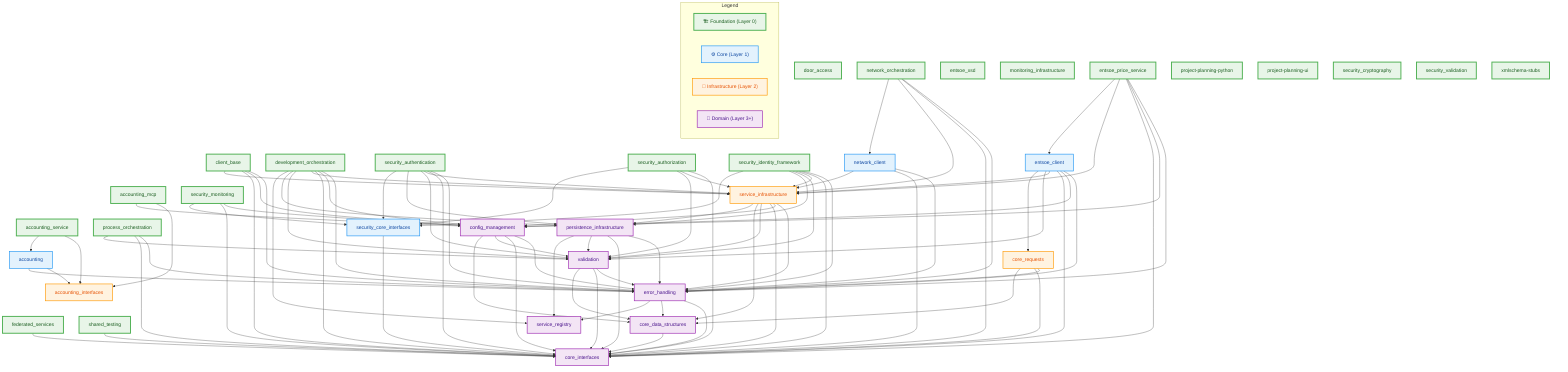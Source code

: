 graph TD
    %% Module Dependency Graph
    %% Auto-generated - do not edit manually
    %% Generated: 2025-08-12T21:28:48.480930+00:00

    %% Node Definitions
    %% Layer 0
    accounting_mcp[accounting_mcp]:::foundation
    accounting_service[accounting_service]:::foundation
    client_base[client_base]:::foundation
    development_orchestration[development_orchestration]:::foundation
    door_access[door_access]:::foundation
    entsoe_price_service[entsoe_price_service]:::foundation
    entsoe_xsd[entsoe_xsd]:::foundation
    federated_services[federated_services]:::foundation
    monitoring_infrastructure[monitoring_infrastructure]:::foundation
    network_orchestration[network_orchestration]:::foundation
    process_orchestration[process_orchestration]:::foundation
    project-planning-python[project-planning-python]:::foundation
    project-planning-ui[project-planning-ui]:::foundation
    security_authentication[security_authentication]:::foundation
    security_authorization[security_authorization]:::foundation
    security_cryptography[security_cryptography]:::foundation
    security_identity_framework[security_identity_framework]:::foundation
    security_monitoring[security_monitoring]:::foundation
    security_validation[security_validation]:::foundation
    shared_testing[shared_testing]:::foundation
    xmlschema-stubs[xmlschema-stubs]:::foundation

    %% Layer 1
    accounting[accounting]:::core
    entsoe_client[entsoe_client]:::core
    network_client[network_client]:::core
    security_core_interfaces[security_core_interfaces]:::core

    %% Layer 2
    accounting_interfaces[accounting_interfaces]:::infrastructure
    core_requests[core_requests]:::infrastructure
    service_infrastructure[service_infrastructure]:::infrastructure

    %% Layer 3
    config_management[config_management]:::domain
    persistence_infrastructure[persistence_infrastructure]:::domain

    %% Layer 4
    validation[validation]:::domain

    %% Layer 5
    error_handling[error_handling]:::domain

    %% Layer 6
    core_data_structures[core_data_structures]:::domain
    service_registry[service_registry]:::domain

    %% Layer 7
    core_interfaces[core_interfaces]:::domain

    %% Dependencies

    accounting --> accounting_interfaces
    accounting_mcp --> accounting_interfaces
    accounting_service --> accounting_interfaces
    accounting --> error_handling
    client_base --> error_handling
    config_management --> error_handling
    core_requests --> error_handling
    development_orchestration --> error_handling
    entsoe_client --> error_handling
    entsoe_price_service --> error_handling
    network_client --> error_handling
    network_orchestration --> error_handling
    persistence_infrastructure --> error_handling
    process_orchestration --> error_handling
    security_authentication --> error_handling
    security_identity_framework --> error_handling
    service_infrastructure --> error_handling
    validation --> error_handling
    accounting_mcp --> config_management
    client_base --> config_management
    development_orchestration --> config_management
    entsoe_client --> config_management
    entsoe_price_service --> config_management
    security_monitoring --> config_management
    service_infrastructure --> config_management
    accounting_service --> accounting
    client_base --> core_interfaces
    config_management --> core_interfaces
    core_data_structures --> core_interfaces
    core_requests --> core_interfaces
    development_orchestration --> core_interfaces
    entsoe_client --> core_interfaces
    entsoe_price_service --> core_interfaces
    error_handling --> core_interfaces
    federated_services --> core_interfaces
    network_client --> core_interfaces
    network_orchestration --> core_interfaces
    persistence_infrastructure --> core_interfaces
    process_orchestration --> core_interfaces
    security_authentication --> core_interfaces
    security_authorization --> core_interfaces
    security_core_interfaces --> core_interfaces
    security_identity_framework --> core_interfaces
    security_monitoring --> core_interfaces
    service_infrastructure --> core_interfaces
    shared_testing --> core_interfaces
    validation --> core_interfaces
    client_base --> service_infrastructure
    development_orchestration --> service_infrastructure
    entsoe_client --> service_infrastructure
    entsoe_price_service --> service_infrastructure
    network_client --> service_infrastructure
    network_orchestration --> service_infrastructure
    security_authentication --> service_infrastructure
    security_authorization --> service_infrastructure
    security_identity_framework --> service_infrastructure
    config_management --> validation
    development_orchestration --> validation
    entsoe_client --> validation
    persistence_infrastructure --> validation
    process_orchestration --> validation
    security_authentication --> validation
    security_authorization --> validation
    security_identity_framework --> validation
    service_infrastructure --> validation
    config_management --> core_data_structures
    core_requests --> core_data_structures
    error_handling --> core_data_structures
    service_infrastructure --> core_data_structures
    validation --> core_data_structures
    development_orchestration --> persistence_infrastructure
    security_authentication --> persistence_infrastructure
    security_identity_framework --> persistence_infrastructure
    service_infrastructure --> persistence_infrastructure
    development_orchestration --> service_registry
    error_handling --> service_registry
    persistence_infrastructure --> service_registry
    entsoe_client --> core_requests
    entsoe_price_service --> entsoe_client
    network_orchestration --> network_client
    security_authentication --> security_core_interfaces
    security_authorization --> security_core_interfaces
    security_identity_framework --> security_core_interfaces
    security_monitoring --> security_core_interfaces

    %% Styling
    classDef foundation fill:#e8f5e8,stroke:#4caf50,stroke-width:3px,color:#1b5e20
    classDef core fill:#e3f2fd,stroke:#2196f3,stroke-width:2px,color:#0d47a1
    classDef infrastructure fill:#fff3e0,stroke:#ff9800,stroke-width:2px,color:#e65100
    classDef domain fill:#f3e5f5,stroke:#9c27b0,stroke-width:2px,color:#4a148c
    classDef default fill:#f5f5f5,stroke:#757575,stroke-width:1px,color:#424242

    %% Legend
    subgraph Legend
        L0["🏗️ Foundation (Layer 0)"]:::foundation
        L1["⚙️ Core (Layer 1)"]:::core
        L2["🔧 Infrastructure (Layer 2)"]:::infrastructure
        L3["🏢 Domain (Layer 3+)"]:::domain
    end